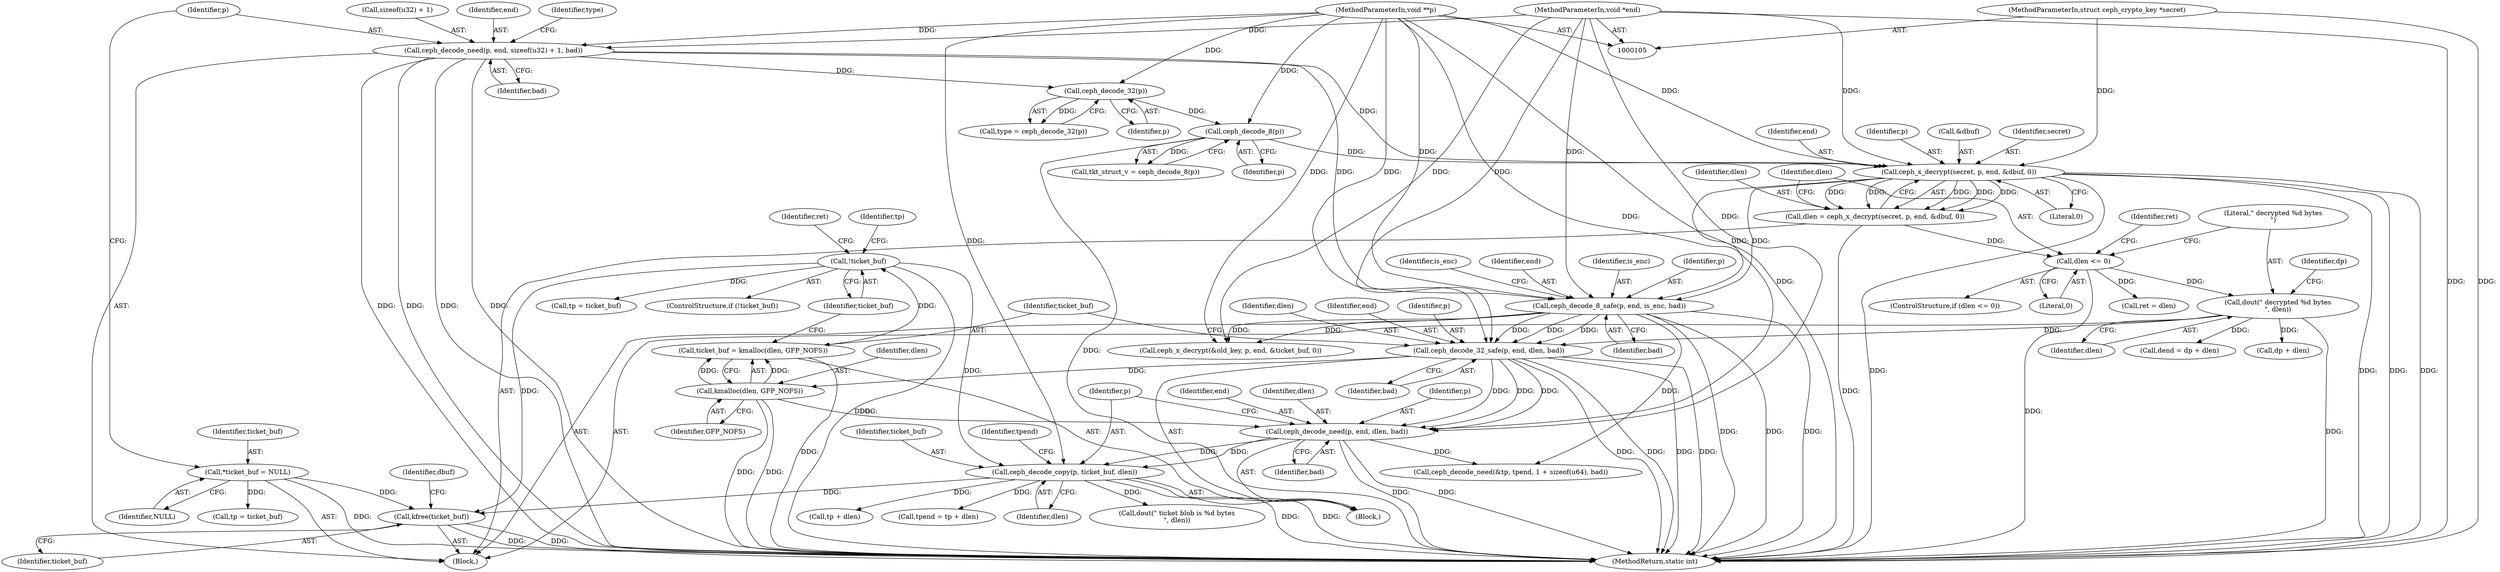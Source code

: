 digraph "0_linux_c27a3e4d667fdcad3db7b104f75659478e0c68d8_2@API" {
"1000451" [label="(Call,kfree(ticket_buf))"];
"1000325" [label="(Call,!ticket_buf)"];
"1000319" [label="(Call,ticket_buf = kmalloc(dlen, GFP_NOFS))"];
"1000321" [label="(Call,kmalloc(dlen, GFP_NOFS))"];
"1000314" [label="(Call,ceph_decode_32_safe(p, end, dlen, bad))"];
"1000275" [label="(Call,ceph_decode_8_safe(p, end, is_enc, bad))"];
"1000186" [label="(Call,ceph_x_decrypt(secret, p, end, &dbuf, 0))"];
"1000107" [label="(MethodParameterIn,struct ceph_crypto_key *secret)"];
"1000163" [label="(Call,ceph_decode_8(p))"];
"1000154" [label="(Call,ceph_decode_32(p))"];
"1000144" [label="(Call,ceph_decode_need(p, end, sizeof(u32) + 1, bad))"];
"1000108" [label="(MethodParameterIn,void **p)"];
"1000109" [label="(MethodParameterIn,void *end)"];
"1000202" [label="(Call,dout(\" decrypted %d bytes\n\", dlen))"];
"1000194" [label="(Call,dlen <= 0)"];
"1000184" [label="(Call,dlen = ceph_x_decrypt(secret, p, end, &dbuf, 0))"];
"1000341" [label="(Call,ceph_decode_copy(p, ticket_buf, dlen))"];
"1000336" [label="(Call,ceph_decode_need(p, end, dlen, bad))"];
"1000132" [label="(Call,*ticket_buf = NULL)"];
"1000108" [label="(MethodParameterIn,void **p)"];
"1000324" [label="(ControlStructure,if (!ticket_buf))"];
"1000343" [label="(Identifier,ticket_buf)"];
"1000189" [label="(Identifier,end)"];
"1000206" [label="(Identifier,dp)"];
"1000326" [label="(Identifier,ticket_buf)"];
"1000184" [label="(Call,dlen = ceph_x_decrypt(secret, p, end, &dbuf, 0))"];
"1000109" [label="(MethodParameterIn,void *end)"];
"1000463" [label="(MethodReturn,static int)"];
"1000277" [label="(Identifier,end)"];
"1000279" [label="(Identifier,bad)"];
"1000454" [label="(Identifier,dbuf)"];
"1000204" [label="(Identifier,dlen)"];
"1000145" [label="(Identifier,p)"];
"1000199" [label="(Identifier,ret)"];
"1000163" [label="(Call,ceph_decode_8(p))"];
"1000315" [label="(Identifier,p)"];
"1000151" [label="(Identifier,bad)"];
"1000278" [label="(Identifier,is_enc)"];
"1000347" [label="(Call,tp + dlen)"];
"1000340" [label="(Identifier,bad)"];
"1000333" [label="(Call,tp = ticket_buf)"];
"1000110" [label="(Block,)"];
"1000144" [label="(Call,ceph_decode_need(p, end, sizeof(u32) + 1, bad))"];
"1000194" [label="(Call,dlen <= 0)"];
"1000196" [label="(Literal,0)"];
"1000325" [label="(Call,!ticket_buf)"];
"1000188" [label="(Identifier,p)"];
"1000451" [label="(Call,kfree(ticket_buf))"];
"1000275" [label="(Call,ceph_decode_8_safe(p, end, is_enc, bad))"];
"1000133" [label="(Identifier,ticket_buf)"];
"1000319" [label="(Call,ticket_buf = kmalloc(dlen, GFP_NOFS))"];
"1000193" [label="(ControlStructure,if (dlen <= 0))"];
"1000276" [label="(Identifier,p)"];
"1000323" [label="(Identifier,GFP_NOFS)"];
"1000304" [label="(Call,tp = ticket_buf)"];
"1000190" [label="(Call,&dbuf)"];
"1000346" [label="(Identifier,tpend)"];
"1000186" [label="(Call,ceph_x_decrypt(secret, p, end, &dbuf, 0))"];
"1000147" [label="(Call,sizeof(u32) + 1)"];
"1000322" [label="(Identifier,dlen)"];
"1000320" [label="(Identifier,ticket_buf)"];
"1000187" [label="(Identifier,secret)"];
"1000152" [label="(Call,type = ceph_decode_32(p))"];
"1000318" [label="(Identifier,bad)"];
"1000281" [label="(Identifier,is_enc)"];
"1000208" [label="(Call,dend = dp + dlen)"];
"1000342" [label="(Identifier,p)"];
"1000345" [label="(Call,tpend = tp + dlen)"];
"1000287" [label="(Call,ceph_x_decrypt(&old_key, p, end, &ticket_buf, 0))"];
"1000339" [label="(Identifier,dlen)"];
"1000198" [label="(Call,ret = dlen)"];
"1000350" [label="(Call,dout(\" ticket blob is %d bytes\n\", dlen))"];
"1000192" [label="(Literal,0)"];
"1000353" [label="(Call,ceph_decode_need(&tp, tpend, 1 + sizeof(u64), bad))"];
"1000161" [label="(Call,tkt_struct_v = ceph_decode_8(p))"];
"1000210" [label="(Call,dp + dlen)"];
"1000195" [label="(Identifier,dlen)"];
"1000313" [label="(Block,)"];
"1000344" [label="(Identifier,dlen)"];
"1000334" [label="(Identifier,tp)"];
"1000336" [label="(Call,ceph_decode_need(p, end, dlen, bad))"];
"1000317" [label="(Identifier,dlen)"];
"1000107" [label="(MethodParameterIn,struct ceph_crypto_key *secret)"];
"1000185" [label="(Identifier,dlen)"];
"1000337" [label="(Identifier,p)"];
"1000341" [label="(Call,ceph_decode_copy(p, ticket_buf, dlen))"];
"1000321" [label="(Call,kmalloc(dlen, GFP_NOFS))"];
"1000203" [label="(Literal,\" decrypted %d bytes\n\")"];
"1000134" [label="(Identifier,NULL)"];
"1000329" [label="(Identifier,ret)"];
"1000316" [label="(Identifier,end)"];
"1000202" [label="(Call,dout(\" decrypted %d bytes\n\", dlen))"];
"1000155" [label="(Identifier,p)"];
"1000164" [label="(Identifier,p)"];
"1000154" [label="(Call,ceph_decode_32(p))"];
"1000338" [label="(Identifier,end)"];
"1000146" [label="(Identifier,end)"];
"1000314" [label="(Call,ceph_decode_32_safe(p, end, dlen, bad))"];
"1000132" [label="(Call,*ticket_buf = NULL)"];
"1000153" [label="(Identifier,type)"];
"1000452" [label="(Identifier,ticket_buf)"];
"1000451" -> "1000110"  [label="AST: "];
"1000451" -> "1000452"  [label="CFG: "];
"1000452" -> "1000451"  [label="AST: "];
"1000454" -> "1000451"  [label="CFG: "];
"1000451" -> "1000463"  [label="DDG: "];
"1000451" -> "1000463"  [label="DDG: "];
"1000325" -> "1000451"  [label="DDG: "];
"1000341" -> "1000451"  [label="DDG: "];
"1000132" -> "1000451"  [label="DDG: "];
"1000325" -> "1000324"  [label="AST: "];
"1000325" -> "1000326"  [label="CFG: "];
"1000326" -> "1000325"  [label="AST: "];
"1000329" -> "1000325"  [label="CFG: "];
"1000334" -> "1000325"  [label="CFG: "];
"1000325" -> "1000463"  [label="DDG: "];
"1000319" -> "1000325"  [label="DDG: "];
"1000325" -> "1000333"  [label="DDG: "];
"1000325" -> "1000341"  [label="DDG: "];
"1000319" -> "1000313"  [label="AST: "];
"1000319" -> "1000321"  [label="CFG: "];
"1000320" -> "1000319"  [label="AST: "];
"1000321" -> "1000319"  [label="AST: "];
"1000326" -> "1000319"  [label="CFG: "];
"1000319" -> "1000463"  [label="DDG: "];
"1000321" -> "1000319"  [label="DDG: "];
"1000321" -> "1000319"  [label="DDG: "];
"1000321" -> "1000323"  [label="CFG: "];
"1000322" -> "1000321"  [label="AST: "];
"1000323" -> "1000321"  [label="AST: "];
"1000321" -> "1000463"  [label="DDG: "];
"1000321" -> "1000463"  [label="DDG: "];
"1000314" -> "1000321"  [label="DDG: "];
"1000321" -> "1000336"  [label="DDG: "];
"1000314" -> "1000313"  [label="AST: "];
"1000314" -> "1000318"  [label="CFG: "];
"1000315" -> "1000314"  [label="AST: "];
"1000316" -> "1000314"  [label="AST: "];
"1000317" -> "1000314"  [label="AST: "];
"1000318" -> "1000314"  [label="AST: "];
"1000320" -> "1000314"  [label="CFG: "];
"1000314" -> "1000463"  [label="DDG: "];
"1000314" -> "1000463"  [label="DDG: "];
"1000314" -> "1000463"  [label="DDG: "];
"1000314" -> "1000463"  [label="DDG: "];
"1000275" -> "1000314"  [label="DDG: "];
"1000275" -> "1000314"  [label="DDG: "];
"1000275" -> "1000314"  [label="DDG: "];
"1000108" -> "1000314"  [label="DDG: "];
"1000109" -> "1000314"  [label="DDG: "];
"1000202" -> "1000314"  [label="DDG: "];
"1000314" -> "1000336"  [label="DDG: "];
"1000314" -> "1000336"  [label="DDG: "];
"1000314" -> "1000336"  [label="DDG: "];
"1000275" -> "1000110"  [label="AST: "];
"1000275" -> "1000279"  [label="CFG: "];
"1000276" -> "1000275"  [label="AST: "];
"1000277" -> "1000275"  [label="AST: "];
"1000278" -> "1000275"  [label="AST: "];
"1000279" -> "1000275"  [label="AST: "];
"1000281" -> "1000275"  [label="CFG: "];
"1000275" -> "1000463"  [label="DDG: "];
"1000275" -> "1000463"  [label="DDG: "];
"1000275" -> "1000463"  [label="DDG: "];
"1000186" -> "1000275"  [label="DDG: "];
"1000186" -> "1000275"  [label="DDG: "];
"1000108" -> "1000275"  [label="DDG: "];
"1000109" -> "1000275"  [label="DDG: "];
"1000144" -> "1000275"  [label="DDG: "];
"1000275" -> "1000287"  [label="DDG: "];
"1000275" -> "1000287"  [label="DDG: "];
"1000275" -> "1000353"  [label="DDG: "];
"1000186" -> "1000184"  [label="AST: "];
"1000186" -> "1000192"  [label="CFG: "];
"1000187" -> "1000186"  [label="AST: "];
"1000188" -> "1000186"  [label="AST: "];
"1000189" -> "1000186"  [label="AST: "];
"1000190" -> "1000186"  [label="AST: "];
"1000192" -> "1000186"  [label="AST: "];
"1000184" -> "1000186"  [label="CFG: "];
"1000186" -> "1000463"  [label="DDG: "];
"1000186" -> "1000463"  [label="DDG: "];
"1000186" -> "1000463"  [label="DDG: "];
"1000186" -> "1000463"  [label="DDG: "];
"1000186" -> "1000184"  [label="DDG: "];
"1000186" -> "1000184"  [label="DDG: "];
"1000186" -> "1000184"  [label="DDG: "];
"1000186" -> "1000184"  [label="DDG: "];
"1000186" -> "1000184"  [label="DDG: "];
"1000107" -> "1000186"  [label="DDG: "];
"1000163" -> "1000186"  [label="DDG: "];
"1000108" -> "1000186"  [label="DDG: "];
"1000144" -> "1000186"  [label="DDG: "];
"1000109" -> "1000186"  [label="DDG: "];
"1000107" -> "1000105"  [label="AST: "];
"1000107" -> "1000463"  [label="DDG: "];
"1000163" -> "1000161"  [label="AST: "];
"1000163" -> "1000164"  [label="CFG: "];
"1000164" -> "1000163"  [label="AST: "];
"1000161" -> "1000163"  [label="CFG: "];
"1000163" -> "1000463"  [label="DDG: "];
"1000163" -> "1000161"  [label="DDG: "];
"1000154" -> "1000163"  [label="DDG: "];
"1000108" -> "1000163"  [label="DDG: "];
"1000154" -> "1000152"  [label="AST: "];
"1000154" -> "1000155"  [label="CFG: "];
"1000155" -> "1000154"  [label="AST: "];
"1000152" -> "1000154"  [label="CFG: "];
"1000154" -> "1000152"  [label="DDG: "];
"1000144" -> "1000154"  [label="DDG: "];
"1000108" -> "1000154"  [label="DDG: "];
"1000144" -> "1000110"  [label="AST: "];
"1000144" -> "1000151"  [label="CFG: "];
"1000145" -> "1000144"  [label="AST: "];
"1000146" -> "1000144"  [label="AST: "];
"1000147" -> "1000144"  [label="AST: "];
"1000151" -> "1000144"  [label="AST: "];
"1000153" -> "1000144"  [label="CFG: "];
"1000144" -> "1000463"  [label="DDG: "];
"1000144" -> "1000463"  [label="DDG: "];
"1000144" -> "1000463"  [label="DDG: "];
"1000144" -> "1000463"  [label="DDG: "];
"1000108" -> "1000144"  [label="DDG: "];
"1000109" -> "1000144"  [label="DDG: "];
"1000108" -> "1000105"  [label="AST: "];
"1000108" -> "1000463"  [label="DDG: "];
"1000108" -> "1000287"  [label="DDG: "];
"1000108" -> "1000336"  [label="DDG: "];
"1000108" -> "1000341"  [label="DDG: "];
"1000109" -> "1000105"  [label="AST: "];
"1000109" -> "1000463"  [label="DDG: "];
"1000109" -> "1000287"  [label="DDG: "];
"1000109" -> "1000336"  [label="DDG: "];
"1000202" -> "1000110"  [label="AST: "];
"1000202" -> "1000204"  [label="CFG: "];
"1000203" -> "1000202"  [label="AST: "];
"1000204" -> "1000202"  [label="AST: "];
"1000206" -> "1000202"  [label="CFG: "];
"1000202" -> "1000463"  [label="DDG: "];
"1000194" -> "1000202"  [label="DDG: "];
"1000202" -> "1000208"  [label="DDG: "];
"1000202" -> "1000210"  [label="DDG: "];
"1000194" -> "1000193"  [label="AST: "];
"1000194" -> "1000196"  [label="CFG: "];
"1000195" -> "1000194"  [label="AST: "];
"1000196" -> "1000194"  [label="AST: "];
"1000199" -> "1000194"  [label="CFG: "];
"1000203" -> "1000194"  [label="CFG: "];
"1000194" -> "1000463"  [label="DDG: "];
"1000184" -> "1000194"  [label="DDG: "];
"1000194" -> "1000198"  [label="DDG: "];
"1000184" -> "1000110"  [label="AST: "];
"1000185" -> "1000184"  [label="AST: "];
"1000195" -> "1000184"  [label="CFG: "];
"1000184" -> "1000463"  [label="DDG: "];
"1000341" -> "1000313"  [label="AST: "];
"1000341" -> "1000344"  [label="CFG: "];
"1000342" -> "1000341"  [label="AST: "];
"1000343" -> "1000341"  [label="AST: "];
"1000344" -> "1000341"  [label="AST: "];
"1000346" -> "1000341"  [label="CFG: "];
"1000341" -> "1000463"  [label="DDG: "];
"1000341" -> "1000463"  [label="DDG: "];
"1000336" -> "1000341"  [label="DDG: "];
"1000336" -> "1000341"  [label="DDG: "];
"1000341" -> "1000345"  [label="DDG: "];
"1000341" -> "1000347"  [label="DDG: "];
"1000341" -> "1000350"  [label="DDG: "];
"1000336" -> "1000313"  [label="AST: "];
"1000336" -> "1000340"  [label="CFG: "];
"1000337" -> "1000336"  [label="AST: "];
"1000338" -> "1000336"  [label="AST: "];
"1000339" -> "1000336"  [label="AST: "];
"1000340" -> "1000336"  [label="AST: "];
"1000342" -> "1000336"  [label="CFG: "];
"1000336" -> "1000463"  [label="DDG: "];
"1000336" -> "1000463"  [label="DDG: "];
"1000336" -> "1000353"  [label="DDG: "];
"1000132" -> "1000110"  [label="AST: "];
"1000132" -> "1000134"  [label="CFG: "];
"1000133" -> "1000132"  [label="AST: "];
"1000134" -> "1000132"  [label="AST: "];
"1000145" -> "1000132"  [label="CFG: "];
"1000132" -> "1000463"  [label="DDG: "];
"1000132" -> "1000304"  [label="DDG: "];
}
